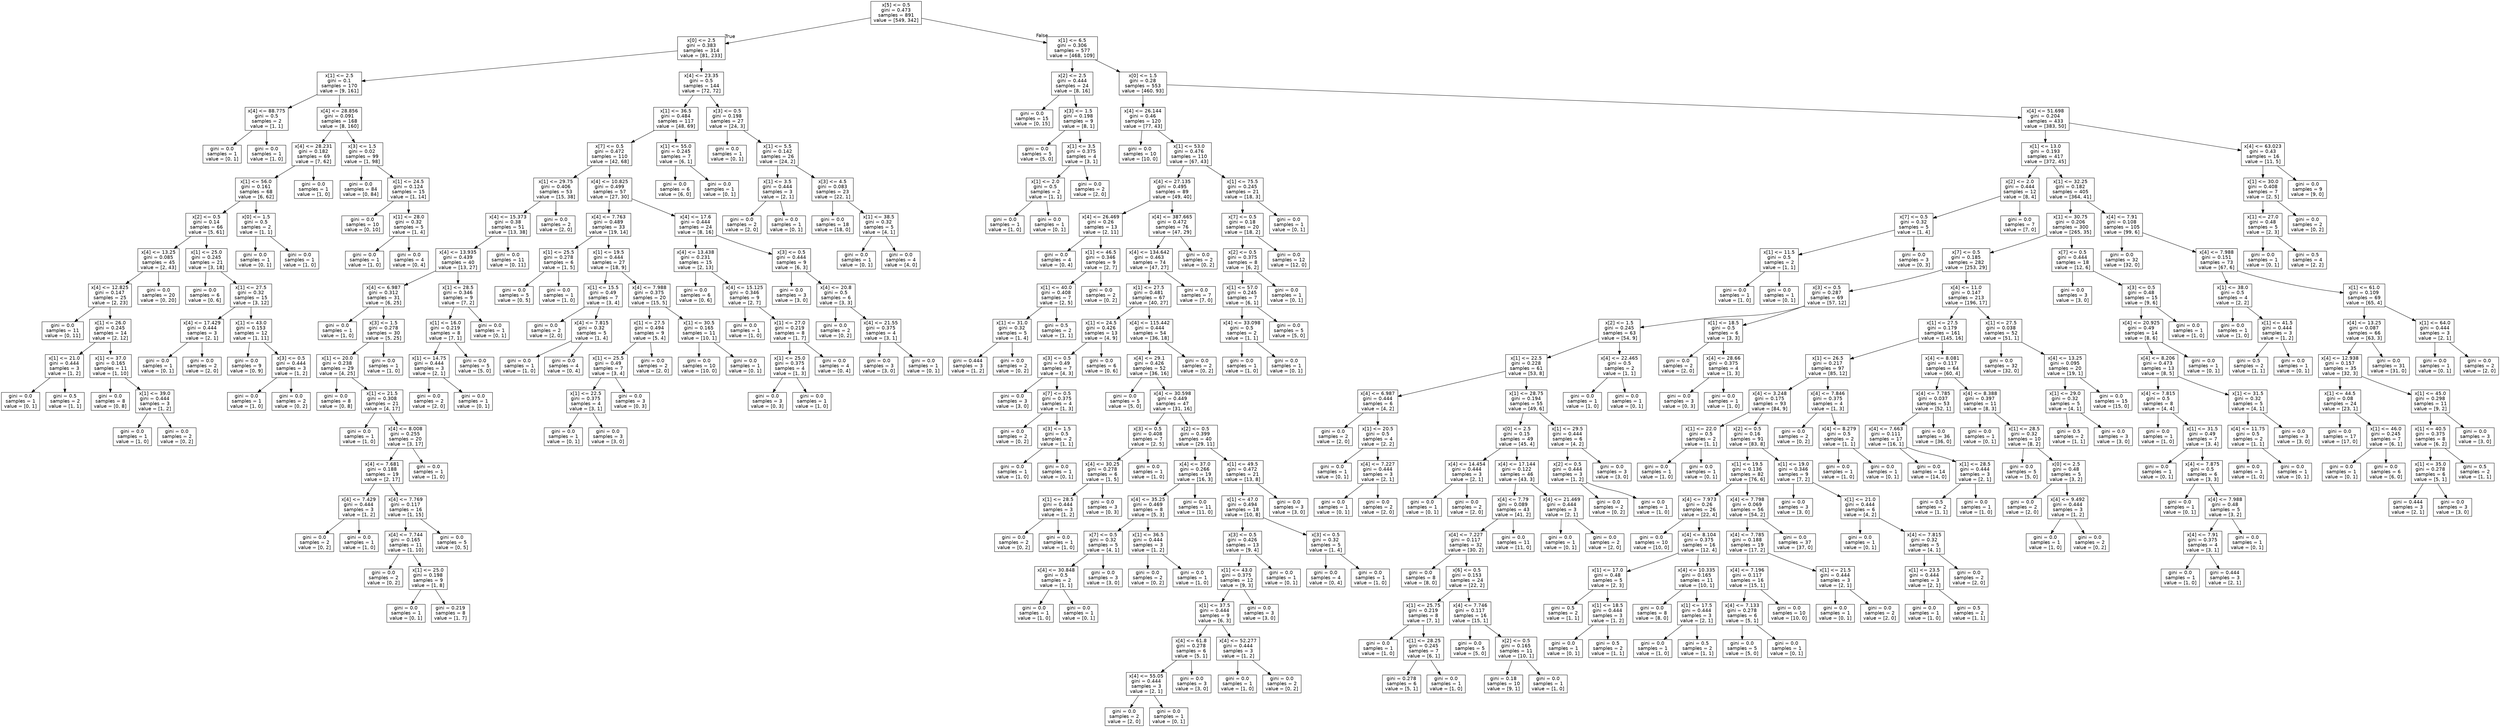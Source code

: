 digraph Tree {
node [shape=box, fontname="helvetica"] ;
edge [fontname="helvetica"] ;
0 [label="x[5] <= 0.5\ngini = 0.473\nsamples = 891\nvalue = [549, 342]"] ;
1 [label="x[0] <= 2.5\ngini = 0.383\nsamples = 314\nvalue = [81, 233]"] ;
0 -> 1 [labeldistance=2.5, labelangle=45, headlabel="True"] ;
2 [label="x[1] <= 2.5\ngini = 0.1\nsamples = 170\nvalue = [9, 161]"] ;
1 -> 2 ;
3 [label="x[4] <= 88.775\ngini = 0.5\nsamples = 2\nvalue = [1, 1]"] ;
2 -> 3 ;
4 [label="gini = 0.0\nsamples = 1\nvalue = [0, 1]"] ;
3 -> 4 ;
5 [label="gini = 0.0\nsamples = 1\nvalue = [1, 0]"] ;
3 -> 5 ;
6 [label="x[4] <= 28.856\ngini = 0.091\nsamples = 168\nvalue = [8, 160]"] ;
2 -> 6 ;
7 [label="x[4] <= 28.231\ngini = 0.182\nsamples = 69\nvalue = [7, 62]"] ;
6 -> 7 ;
8 [label="x[1] <= 56.0\ngini = 0.161\nsamples = 68\nvalue = [6, 62]"] ;
7 -> 8 ;
9 [label="x[2] <= 0.5\ngini = 0.14\nsamples = 66\nvalue = [5, 61]"] ;
8 -> 9 ;
10 [label="x[4] <= 13.25\ngini = 0.085\nsamples = 45\nvalue = [2, 43]"] ;
9 -> 10 ;
11 [label="x[4] <= 12.825\ngini = 0.147\nsamples = 25\nvalue = [2, 23]"] ;
10 -> 11 ;
12 [label="gini = 0.0\nsamples = 11\nvalue = [0, 11]"] ;
11 -> 12 ;
13 [label="x[1] <= 26.0\ngini = 0.245\nsamples = 14\nvalue = [2, 12]"] ;
11 -> 13 ;
14 [label="x[1] <= 21.0\ngini = 0.444\nsamples = 3\nvalue = [1, 2]"] ;
13 -> 14 ;
15 [label="gini = 0.0\nsamples = 1\nvalue = [0, 1]"] ;
14 -> 15 ;
16 [label="gini = 0.5\nsamples = 2\nvalue = [1, 1]"] ;
14 -> 16 ;
17 [label="x[1] <= 37.0\ngini = 0.165\nsamples = 11\nvalue = [1, 10]"] ;
13 -> 17 ;
18 [label="gini = 0.0\nsamples = 8\nvalue = [0, 8]"] ;
17 -> 18 ;
19 [label="x[1] <= 39.0\ngini = 0.444\nsamples = 3\nvalue = [1, 2]"] ;
17 -> 19 ;
20 [label="gini = 0.0\nsamples = 1\nvalue = [1, 0]"] ;
19 -> 20 ;
21 [label="gini = 0.0\nsamples = 2\nvalue = [0, 2]"] ;
19 -> 21 ;
22 [label="gini = 0.0\nsamples = 20\nvalue = [0, 20]"] ;
10 -> 22 ;
23 [label="x[1] <= 25.0\ngini = 0.245\nsamples = 21\nvalue = [3, 18]"] ;
9 -> 23 ;
24 [label="gini = 0.0\nsamples = 6\nvalue = [0, 6]"] ;
23 -> 24 ;
25 [label="x[1] <= 27.5\ngini = 0.32\nsamples = 15\nvalue = [3, 12]"] ;
23 -> 25 ;
26 [label="x[4] <= 17.429\ngini = 0.444\nsamples = 3\nvalue = [2, 1]"] ;
25 -> 26 ;
27 [label="gini = 0.0\nsamples = 1\nvalue = [0, 1]"] ;
26 -> 27 ;
28 [label="gini = 0.0\nsamples = 2\nvalue = [2, 0]"] ;
26 -> 28 ;
29 [label="x[1] <= 43.0\ngini = 0.153\nsamples = 12\nvalue = [1, 11]"] ;
25 -> 29 ;
30 [label="gini = 0.0\nsamples = 9\nvalue = [0, 9]"] ;
29 -> 30 ;
31 [label="x[3] <= 0.5\ngini = 0.444\nsamples = 3\nvalue = [1, 2]"] ;
29 -> 31 ;
32 [label="gini = 0.0\nsamples = 1\nvalue = [1, 0]"] ;
31 -> 32 ;
33 [label="gini = 0.0\nsamples = 2\nvalue = [0, 2]"] ;
31 -> 33 ;
34 [label="x[0] <= 1.5\ngini = 0.5\nsamples = 2\nvalue = [1, 1]"] ;
8 -> 34 ;
35 [label="gini = 0.0\nsamples = 1\nvalue = [0, 1]"] ;
34 -> 35 ;
36 [label="gini = 0.0\nsamples = 1\nvalue = [1, 0]"] ;
34 -> 36 ;
37 [label="gini = 0.0\nsamples = 1\nvalue = [1, 0]"] ;
7 -> 37 ;
38 [label="x[3] <= 1.5\ngini = 0.02\nsamples = 99\nvalue = [1, 98]"] ;
6 -> 38 ;
39 [label="gini = 0.0\nsamples = 84\nvalue = [0, 84]"] ;
38 -> 39 ;
40 [label="x[1] <= 24.5\ngini = 0.124\nsamples = 15\nvalue = [1, 14]"] ;
38 -> 40 ;
41 [label="gini = 0.0\nsamples = 10\nvalue = [0, 10]"] ;
40 -> 41 ;
42 [label="x[1] <= 28.0\ngini = 0.32\nsamples = 5\nvalue = [1, 4]"] ;
40 -> 42 ;
43 [label="gini = 0.0\nsamples = 1\nvalue = [1, 0]"] ;
42 -> 43 ;
44 [label="gini = 0.0\nsamples = 4\nvalue = [0, 4]"] ;
42 -> 44 ;
45 [label="x[4] <= 23.35\ngini = 0.5\nsamples = 144\nvalue = [72, 72]"] ;
1 -> 45 ;
46 [label="x[1] <= 36.5\ngini = 0.484\nsamples = 117\nvalue = [48, 69]"] ;
45 -> 46 ;
47 [label="x[7] <= 0.5\ngini = 0.472\nsamples = 110\nvalue = [42, 68]"] ;
46 -> 47 ;
48 [label="x[1] <= 29.75\ngini = 0.406\nsamples = 53\nvalue = [15, 38]"] ;
47 -> 48 ;
49 [label="x[4] <= 15.373\ngini = 0.38\nsamples = 51\nvalue = [13, 38]"] ;
48 -> 49 ;
50 [label="x[4] <= 13.935\ngini = 0.439\nsamples = 40\nvalue = [13, 27]"] ;
49 -> 50 ;
51 [label="x[4] <= 6.987\ngini = 0.312\nsamples = 31\nvalue = [6, 25]"] ;
50 -> 51 ;
52 [label="gini = 0.0\nsamples = 1\nvalue = [1, 0]"] ;
51 -> 52 ;
53 [label="x[3] <= 1.5\ngini = 0.278\nsamples = 30\nvalue = [5, 25]"] ;
51 -> 53 ;
54 [label="x[1] <= 20.0\ngini = 0.238\nsamples = 29\nvalue = [4, 25]"] ;
53 -> 54 ;
55 [label="gini = 0.0\nsamples = 8\nvalue = [0, 8]"] ;
54 -> 55 ;
56 [label="x[1] <= 21.5\ngini = 0.308\nsamples = 21\nvalue = [4, 17]"] ;
54 -> 56 ;
57 [label="gini = 0.0\nsamples = 1\nvalue = [1, 0]"] ;
56 -> 57 ;
58 [label="x[4] <= 8.008\ngini = 0.255\nsamples = 20\nvalue = [3, 17]"] ;
56 -> 58 ;
59 [label="x[4] <= 7.681\ngini = 0.188\nsamples = 19\nvalue = [2, 17]"] ;
58 -> 59 ;
60 [label="x[4] <= 7.429\ngini = 0.444\nsamples = 3\nvalue = [1, 2]"] ;
59 -> 60 ;
61 [label="gini = 0.0\nsamples = 2\nvalue = [0, 2]"] ;
60 -> 61 ;
62 [label="gini = 0.0\nsamples = 1\nvalue = [1, 0]"] ;
60 -> 62 ;
63 [label="x[4] <= 7.769\ngini = 0.117\nsamples = 16\nvalue = [1, 15]"] ;
59 -> 63 ;
64 [label="x[4] <= 7.744\ngini = 0.165\nsamples = 11\nvalue = [1, 10]"] ;
63 -> 64 ;
65 [label="gini = 0.0\nsamples = 2\nvalue = [0, 2]"] ;
64 -> 65 ;
66 [label="x[1] <= 25.0\ngini = 0.198\nsamples = 9\nvalue = [1, 8]"] ;
64 -> 66 ;
67 [label="gini = 0.0\nsamples = 1\nvalue = [0, 1]"] ;
66 -> 67 ;
68 [label="gini = 0.219\nsamples = 8\nvalue = [1, 7]"] ;
66 -> 68 ;
69 [label="gini = 0.0\nsamples = 5\nvalue = [0, 5]"] ;
63 -> 69 ;
70 [label="gini = 0.0\nsamples = 1\nvalue = [1, 0]"] ;
58 -> 70 ;
71 [label="gini = 0.0\nsamples = 1\nvalue = [1, 0]"] ;
53 -> 71 ;
72 [label="x[1] <= 28.5\ngini = 0.346\nsamples = 9\nvalue = [7, 2]"] ;
50 -> 72 ;
73 [label="x[1] <= 16.0\ngini = 0.219\nsamples = 8\nvalue = [7, 1]"] ;
72 -> 73 ;
74 [label="x[1] <= 14.75\ngini = 0.444\nsamples = 3\nvalue = [2, 1]"] ;
73 -> 74 ;
75 [label="gini = 0.0\nsamples = 2\nvalue = [2, 0]"] ;
74 -> 75 ;
76 [label="gini = 0.0\nsamples = 1\nvalue = [0, 1]"] ;
74 -> 76 ;
77 [label="gini = 0.0\nsamples = 5\nvalue = [5, 0]"] ;
73 -> 77 ;
78 [label="gini = 0.0\nsamples = 1\nvalue = [0, 1]"] ;
72 -> 78 ;
79 [label="gini = 0.0\nsamples = 11\nvalue = [0, 11]"] ;
49 -> 79 ;
80 [label="gini = 0.0\nsamples = 2\nvalue = [2, 0]"] ;
48 -> 80 ;
81 [label="x[4] <= 10.825\ngini = 0.499\nsamples = 57\nvalue = [27, 30]"] ;
47 -> 81 ;
82 [label="x[4] <= 7.763\ngini = 0.489\nsamples = 33\nvalue = [19, 14]"] ;
81 -> 82 ;
83 [label="x[1] <= 25.5\ngini = 0.278\nsamples = 6\nvalue = [1, 5]"] ;
82 -> 83 ;
84 [label="gini = 0.0\nsamples = 5\nvalue = [0, 5]"] ;
83 -> 84 ;
85 [label="gini = 0.0\nsamples = 1\nvalue = [1, 0]"] ;
83 -> 85 ;
86 [label="x[1] <= 19.5\ngini = 0.444\nsamples = 27\nvalue = [18, 9]"] ;
82 -> 86 ;
87 [label="x[1] <= 15.5\ngini = 0.49\nsamples = 7\nvalue = [3, 4]"] ;
86 -> 87 ;
88 [label="gini = 0.0\nsamples = 2\nvalue = [2, 0]"] ;
87 -> 88 ;
89 [label="x[4] <= 7.815\ngini = 0.32\nsamples = 5\nvalue = [1, 4]"] ;
87 -> 89 ;
90 [label="gini = 0.0\nsamples = 1\nvalue = [1, 0]"] ;
89 -> 90 ;
91 [label="gini = 0.0\nsamples = 4\nvalue = [0, 4]"] ;
89 -> 91 ;
92 [label="x[4] <= 7.988\ngini = 0.375\nsamples = 20\nvalue = [15, 5]"] ;
86 -> 92 ;
93 [label="x[1] <= 27.5\ngini = 0.494\nsamples = 9\nvalue = [5, 4]"] ;
92 -> 93 ;
94 [label="x[1] <= 25.5\ngini = 0.49\nsamples = 7\nvalue = [3, 4]"] ;
93 -> 94 ;
95 [label="x[1] <= 22.5\ngini = 0.375\nsamples = 4\nvalue = [3, 1]"] ;
94 -> 95 ;
96 [label="gini = 0.0\nsamples = 1\nvalue = [0, 1]"] ;
95 -> 96 ;
97 [label="gini = 0.0\nsamples = 3\nvalue = [3, 0]"] ;
95 -> 97 ;
98 [label="gini = 0.0\nsamples = 3\nvalue = [0, 3]"] ;
94 -> 98 ;
99 [label="gini = 0.0\nsamples = 2\nvalue = [2, 0]"] ;
93 -> 99 ;
100 [label="x[1] <= 30.5\ngini = 0.165\nsamples = 11\nvalue = [10, 1]"] ;
92 -> 100 ;
101 [label="gini = 0.0\nsamples = 10\nvalue = [10, 0]"] ;
100 -> 101 ;
102 [label="gini = 0.0\nsamples = 1\nvalue = [0, 1]"] ;
100 -> 102 ;
103 [label="x[4] <= 17.6\ngini = 0.444\nsamples = 24\nvalue = [8, 16]"] ;
81 -> 103 ;
104 [label="x[4] <= 13.438\ngini = 0.231\nsamples = 15\nvalue = [2, 13]"] ;
103 -> 104 ;
105 [label="gini = 0.0\nsamples = 6\nvalue = [0, 6]"] ;
104 -> 105 ;
106 [label="x[4] <= 15.125\ngini = 0.346\nsamples = 9\nvalue = [2, 7]"] ;
104 -> 106 ;
107 [label="gini = 0.0\nsamples = 1\nvalue = [1, 0]"] ;
106 -> 107 ;
108 [label="x[1] <= 27.0\ngini = 0.219\nsamples = 8\nvalue = [1, 7]"] ;
106 -> 108 ;
109 [label="x[1] <= 25.0\ngini = 0.375\nsamples = 4\nvalue = [1, 3]"] ;
108 -> 109 ;
110 [label="gini = 0.0\nsamples = 3\nvalue = [0, 3]"] ;
109 -> 110 ;
111 [label="gini = 0.0\nsamples = 1\nvalue = [1, 0]"] ;
109 -> 111 ;
112 [label="gini = 0.0\nsamples = 4\nvalue = [0, 4]"] ;
108 -> 112 ;
113 [label="x[3] <= 0.5\ngini = 0.444\nsamples = 9\nvalue = [6, 3]"] ;
103 -> 113 ;
114 [label="gini = 0.0\nsamples = 3\nvalue = [3, 0]"] ;
113 -> 114 ;
115 [label="x[4] <= 20.8\ngini = 0.5\nsamples = 6\nvalue = [3, 3]"] ;
113 -> 115 ;
116 [label="gini = 0.0\nsamples = 2\nvalue = [0, 2]"] ;
115 -> 116 ;
117 [label="x[4] <= 21.55\ngini = 0.375\nsamples = 4\nvalue = [3, 1]"] ;
115 -> 117 ;
118 [label="gini = 0.0\nsamples = 3\nvalue = [3, 0]"] ;
117 -> 118 ;
119 [label="gini = 0.0\nsamples = 1\nvalue = [0, 1]"] ;
117 -> 119 ;
120 [label="x[1] <= 55.0\ngini = 0.245\nsamples = 7\nvalue = [6, 1]"] ;
46 -> 120 ;
121 [label="gini = 0.0\nsamples = 6\nvalue = [6, 0]"] ;
120 -> 121 ;
122 [label="gini = 0.0\nsamples = 1\nvalue = [0, 1]"] ;
120 -> 122 ;
123 [label="x[3] <= 0.5\ngini = 0.198\nsamples = 27\nvalue = [24, 3]"] ;
45 -> 123 ;
124 [label="gini = 0.0\nsamples = 1\nvalue = [0, 1]"] ;
123 -> 124 ;
125 [label="x[1] <= 5.5\ngini = 0.142\nsamples = 26\nvalue = [24, 2]"] ;
123 -> 125 ;
126 [label="x[1] <= 3.5\ngini = 0.444\nsamples = 3\nvalue = [2, 1]"] ;
125 -> 126 ;
127 [label="gini = 0.0\nsamples = 2\nvalue = [2, 0]"] ;
126 -> 127 ;
128 [label="gini = 0.0\nsamples = 1\nvalue = [0, 1]"] ;
126 -> 128 ;
129 [label="x[3] <= 4.5\ngini = 0.083\nsamples = 23\nvalue = [22, 1]"] ;
125 -> 129 ;
130 [label="gini = 0.0\nsamples = 18\nvalue = [18, 0]"] ;
129 -> 130 ;
131 [label="x[1] <= 38.5\ngini = 0.32\nsamples = 5\nvalue = [4, 1]"] ;
129 -> 131 ;
132 [label="gini = 0.0\nsamples = 1\nvalue = [0, 1]"] ;
131 -> 132 ;
133 [label="gini = 0.0\nsamples = 4\nvalue = [4, 0]"] ;
131 -> 133 ;
134 [label="x[1] <= 6.5\ngini = 0.306\nsamples = 577\nvalue = [468, 109]"] ;
0 -> 134 [labeldistance=2.5, labelangle=-45, headlabel="False"] ;
135 [label="x[2] <= 2.5\ngini = 0.444\nsamples = 24\nvalue = [8, 16]"] ;
134 -> 135 ;
136 [label="gini = 0.0\nsamples = 15\nvalue = [0, 15]"] ;
135 -> 136 ;
137 [label="x[3] <= 1.5\ngini = 0.198\nsamples = 9\nvalue = [8, 1]"] ;
135 -> 137 ;
138 [label="gini = 0.0\nsamples = 5\nvalue = [5, 0]"] ;
137 -> 138 ;
139 [label="x[1] <= 3.5\ngini = 0.375\nsamples = 4\nvalue = [3, 1]"] ;
137 -> 139 ;
140 [label="x[1] <= 2.0\ngini = 0.5\nsamples = 2\nvalue = [1, 1]"] ;
139 -> 140 ;
141 [label="gini = 0.0\nsamples = 1\nvalue = [1, 0]"] ;
140 -> 141 ;
142 [label="gini = 0.0\nsamples = 1\nvalue = [0, 1]"] ;
140 -> 142 ;
143 [label="gini = 0.0\nsamples = 2\nvalue = [2, 0]"] ;
139 -> 143 ;
144 [label="x[0] <= 1.5\ngini = 0.28\nsamples = 553\nvalue = [460, 93]"] ;
134 -> 144 ;
145 [label="x[4] <= 26.144\ngini = 0.46\nsamples = 120\nvalue = [77, 43]"] ;
144 -> 145 ;
146 [label="gini = 0.0\nsamples = 10\nvalue = [10, 0]"] ;
145 -> 146 ;
147 [label="x[1] <= 53.0\ngini = 0.476\nsamples = 110\nvalue = [67, 43]"] ;
145 -> 147 ;
148 [label="x[4] <= 27.135\ngini = 0.495\nsamples = 89\nvalue = [49, 40]"] ;
147 -> 148 ;
149 [label="x[4] <= 26.469\ngini = 0.26\nsamples = 13\nvalue = [2, 11]"] ;
148 -> 149 ;
150 [label="gini = 0.0\nsamples = 4\nvalue = [0, 4]"] ;
149 -> 150 ;
151 [label="x[1] <= 46.5\ngini = 0.346\nsamples = 9\nvalue = [2, 7]"] ;
149 -> 151 ;
152 [label="x[1] <= 40.0\ngini = 0.408\nsamples = 7\nvalue = [2, 5]"] ;
151 -> 152 ;
153 [label="x[1] <= 31.0\ngini = 0.32\nsamples = 5\nvalue = [1, 4]"] ;
152 -> 153 ;
154 [label="gini = 0.444\nsamples = 3\nvalue = [1, 2]"] ;
153 -> 154 ;
155 [label="gini = 0.0\nsamples = 2\nvalue = [0, 2]"] ;
153 -> 155 ;
156 [label="gini = 0.5\nsamples = 2\nvalue = [1, 1]"] ;
152 -> 156 ;
157 [label="gini = 0.0\nsamples = 2\nvalue = [0, 2]"] ;
151 -> 157 ;
158 [label="x[4] <= 387.665\ngini = 0.472\nsamples = 76\nvalue = [47, 29]"] ;
148 -> 158 ;
159 [label="x[4] <= 134.642\ngini = 0.463\nsamples = 74\nvalue = [47, 27]"] ;
158 -> 159 ;
160 [label="x[1] <= 27.5\ngini = 0.481\nsamples = 67\nvalue = [40, 27]"] ;
159 -> 160 ;
161 [label="x[1] <= 24.5\ngini = 0.426\nsamples = 13\nvalue = [4, 9]"] ;
160 -> 161 ;
162 [label="x[3] <= 0.5\ngini = 0.49\nsamples = 7\nvalue = [4, 3]"] ;
161 -> 162 ;
163 [label="gini = 0.0\nsamples = 3\nvalue = [3, 0]"] ;
162 -> 163 ;
164 [label="x[7] <= 0.5\ngini = 0.375\nsamples = 4\nvalue = [1, 3]"] ;
162 -> 164 ;
165 [label="gini = 0.0\nsamples = 2\nvalue = [0, 2]"] ;
164 -> 165 ;
166 [label="x[3] <= 1.5\ngini = 0.5\nsamples = 2\nvalue = [1, 1]"] ;
164 -> 166 ;
167 [label="gini = 0.0\nsamples = 1\nvalue = [1, 0]"] ;
166 -> 167 ;
168 [label="gini = 0.0\nsamples = 1\nvalue = [0, 1]"] ;
166 -> 168 ;
169 [label="gini = 0.0\nsamples = 6\nvalue = [0, 6]"] ;
161 -> 169 ;
170 [label="x[4] <= 115.442\ngini = 0.444\nsamples = 54\nvalue = [36, 18]"] ;
160 -> 170 ;
171 [label="x[4] <= 29.1\ngini = 0.426\nsamples = 52\nvalue = [36, 16]"] ;
170 -> 171 ;
172 [label="gini = 0.0\nsamples = 5\nvalue = [5, 0]"] ;
171 -> 172 ;
173 [label="x[4] <= 30.598\ngini = 0.449\nsamples = 47\nvalue = [31, 16]"] ;
171 -> 173 ;
174 [label="x[3] <= 0.5\ngini = 0.408\nsamples = 7\nvalue = [2, 5]"] ;
173 -> 174 ;
175 [label="x[4] <= 30.25\ngini = 0.278\nsamples = 6\nvalue = [1, 5]"] ;
174 -> 175 ;
176 [label="x[1] <= 28.5\ngini = 0.444\nsamples = 3\nvalue = [1, 2]"] ;
175 -> 176 ;
177 [label="gini = 0.0\nsamples = 2\nvalue = [0, 2]"] ;
176 -> 177 ;
178 [label="gini = 0.0\nsamples = 1\nvalue = [1, 0]"] ;
176 -> 178 ;
179 [label="gini = 0.0\nsamples = 3\nvalue = [0, 3]"] ;
175 -> 179 ;
180 [label="gini = 0.0\nsamples = 1\nvalue = [1, 0]"] ;
174 -> 180 ;
181 [label="x[2] <= 0.5\ngini = 0.399\nsamples = 40\nvalue = [29, 11]"] ;
173 -> 181 ;
182 [label="x[4] <= 37.0\ngini = 0.266\nsamples = 19\nvalue = [16, 3]"] ;
181 -> 182 ;
183 [label="x[4] <= 35.25\ngini = 0.469\nsamples = 8\nvalue = [5, 3]"] ;
182 -> 183 ;
184 [label="x[7] <= 0.5\ngini = 0.32\nsamples = 5\nvalue = [4, 1]"] ;
183 -> 184 ;
185 [label="x[4] <= 30.848\ngini = 0.5\nsamples = 2\nvalue = [1, 1]"] ;
184 -> 185 ;
186 [label="gini = 0.0\nsamples = 1\nvalue = [1, 0]"] ;
185 -> 186 ;
187 [label="gini = 0.0\nsamples = 1\nvalue = [0, 1]"] ;
185 -> 187 ;
188 [label="gini = 0.0\nsamples = 3\nvalue = [3, 0]"] ;
184 -> 188 ;
189 [label="x[1] <= 36.5\ngini = 0.444\nsamples = 3\nvalue = [1, 2]"] ;
183 -> 189 ;
190 [label="gini = 0.0\nsamples = 2\nvalue = [0, 2]"] ;
189 -> 190 ;
191 [label="gini = 0.0\nsamples = 1\nvalue = [1, 0]"] ;
189 -> 191 ;
192 [label="gini = 0.0\nsamples = 11\nvalue = [11, 0]"] ;
182 -> 192 ;
193 [label="x[1] <= 49.5\ngini = 0.472\nsamples = 21\nvalue = [13, 8]"] ;
181 -> 193 ;
194 [label="x[1] <= 47.0\ngini = 0.494\nsamples = 18\nvalue = [10, 8]"] ;
193 -> 194 ;
195 [label="x[3] <= 0.5\ngini = 0.426\nsamples = 13\nvalue = [9, 4]"] ;
194 -> 195 ;
196 [label="x[1] <= 43.0\ngini = 0.375\nsamples = 12\nvalue = [9, 3]"] ;
195 -> 196 ;
197 [label="x[1] <= 37.5\ngini = 0.444\nsamples = 9\nvalue = [6, 3]"] ;
196 -> 197 ;
198 [label="x[4] <= 61.8\ngini = 0.278\nsamples = 6\nvalue = [5, 1]"] ;
197 -> 198 ;
199 [label="x[4] <= 55.05\ngini = 0.444\nsamples = 3\nvalue = [2, 1]"] ;
198 -> 199 ;
200 [label="gini = 0.0\nsamples = 2\nvalue = [2, 0]"] ;
199 -> 200 ;
201 [label="gini = 0.0\nsamples = 1\nvalue = [0, 1]"] ;
199 -> 201 ;
202 [label="gini = 0.0\nsamples = 3\nvalue = [3, 0]"] ;
198 -> 202 ;
203 [label="x[4] <= 52.277\ngini = 0.444\nsamples = 3\nvalue = [1, 2]"] ;
197 -> 203 ;
204 [label="gini = 0.0\nsamples = 1\nvalue = [1, 0]"] ;
203 -> 204 ;
205 [label="gini = 0.0\nsamples = 2\nvalue = [0, 2]"] ;
203 -> 205 ;
206 [label="gini = 0.0\nsamples = 3\nvalue = [3, 0]"] ;
196 -> 206 ;
207 [label="gini = 0.0\nsamples = 1\nvalue = [0, 1]"] ;
195 -> 207 ;
208 [label="x[3] <= 0.5\ngini = 0.32\nsamples = 5\nvalue = [1, 4]"] ;
194 -> 208 ;
209 [label="gini = 0.0\nsamples = 4\nvalue = [0, 4]"] ;
208 -> 209 ;
210 [label="gini = 0.0\nsamples = 1\nvalue = [1, 0]"] ;
208 -> 210 ;
211 [label="gini = 0.0\nsamples = 3\nvalue = [3, 0]"] ;
193 -> 211 ;
212 [label="gini = 0.0\nsamples = 2\nvalue = [0, 2]"] ;
170 -> 212 ;
213 [label="gini = 0.0\nsamples = 7\nvalue = [7, 0]"] ;
159 -> 213 ;
214 [label="gini = 0.0\nsamples = 2\nvalue = [0, 2]"] ;
158 -> 214 ;
215 [label="x[1] <= 75.5\ngini = 0.245\nsamples = 21\nvalue = [18, 3]"] ;
147 -> 215 ;
216 [label="x[7] <= 0.5\ngini = 0.18\nsamples = 20\nvalue = [18, 2]"] ;
215 -> 216 ;
217 [label="x[2] <= 0.5\ngini = 0.375\nsamples = 8\nvalue = [6, 2]"] ;
216 -> 217 ;
218 [label="x[1] <= 57.0\ngini = 0.245\nsamples = 7\nvalue = [6, 1]"] ;
217 -> 218 ;
219 [label="x[4] <= 33.098\ngini = 0.5\nsamples = 2\nvalue = [1, 1]"] ;
218 -> 219 ;
220 [label="gini = 0.0\nsamples = 1\nvalue = [1, 0]"] ;
219 -> 220 ;
221 [label="gini = 0.0\nsamples = 1\nvalue = [0, 1]"] ;
219 -> 221 ;
222 [label="gini = 0.0\nsamples = 5\nvalue = [5, 0]"] ;
218 -> 222 ;
223 [label="gini = 0.0\nsamples = 1\nvalue = [0, 1]"] ;
217 -> 223 ;
224 [label="gini = 0.0\nsamples = 12\nvalue = [12, 0]"] ;
216 -> 224 ;
225 [label="gini = 0.0\nsamples = 1\nvalue = [0, 1]"] ;
215 -> 225 ;
226 [label="x[4] <= 51.698\ngini = 0.204\nsamples = 433\nvalue = [383, 50]"] ;
144 -> 226 ;
227 [label="x[1] <= 13.0\ngini = 0.193\nsamples = 417\nvalue = [372, 45]"] ;
226 -> 227 ;
228 [label="x[2] <= 2.0\ngini = 0.444\nsamples = 12\nvalue = [8, 4]"] ;
227 -> 228 ;
229 [label="x[7] <= 0.5\ngini = 0.32\nsamples = 5\nvalue = [1, 4]"] ;
228 -> 229 ;
230 [label="x[1] <= 11.5\ngini = 0.5\nsamples = 2\nvalue = [1, 1]"] ;
229 -> 230 ;
231 [label="gini = 0.0\nsamples = 1\nvalue = [1, 0]"] ;
230 -> 231 ;
232 [label="gini = 0.0\nsamples = 1\nvalue = [0, 1]"] ;
230 -> 232 ;
233 [label="gini = 0.0\nsamples = 3\nvalue = [0, 3]"] ;
229 -> 233 ;
234 [label="gini = 0.0\nsamples = 7\nvalue = [7, 0]"] ;
228 -> 234 ;
235 [label="x[1] <= 32.25\ngini = 0.182\nsamples = 405\nvalue = [364, 41]"] ;
227 -> 235 ;
236 [label="x[1] <= 30.75\ngini = 0.206\nsamples = 300\nvalue = [265, 35]"] ;
235 -> 236 ;
237 [label="x[7] <= 0.5\ngini = 0.185\nsamples = 282\nvalue = [253, 29]"] ;
236 -> 237 ;
238 [label="x[3] <= 0.5\ngini = 0.287\nsamples = 69\nvalue = [57, 12]"] ;
237 -> 238 ;
239 [label="x[2] <= 1.5\ngini = 0.245\nsamples = 63\nvalue = [54, 9]"] ;
238 -> 239 ;
240 [label="x[1] <= 22.5\ngini = 0.228\nsamples = 61\nvalue = [53, 8]"] ;
239 -> 240 ;
241 [label="x[4] <= 6.987\ngini = 0.444\nsamples = 6\nvalue = [4, 2]"] ;
240 -> 241 ;
242 [label="gini = 0.0\nsamples = 2\nvalue = [2, 0]"] ;
241 -> 242 ;
243 [label="x[1] <= 20.5\ngini = 0.5\nsamples = 4\nvalue = [2, 2]"] ;
241 -> 243 ;
244 [label="gini = 0.0\nsamples = 1\nvalue = [0, 1]"] ;
243 -> 244 ;
245 [label="x[4] <= 7.227\ngini = 0.444\nsamples = 3\nvalue = [2, 1]"] ;
243 -> 245 ;
246 [label="gini = 0.0\nsamples = 1\nvalue = [0, 1]"] ;
245 -> 246 ;
247 [label="gini = 0.0\nsamples = 2\nvalue = [2, 0]"] ;
245 -> 247 ;
248 [label="x[1] <= 28.75\ngini = 0.194\nsamples = 55\nvalue = [49, 6]"] ;
240 -> 248 ;
249 [label="x[0] <= 2.5\ngini = 0.15\nsamples = 49\nvalue = [45, 4]"] ;
248 -> 249 ;
250 [label="x[4] <= 14.454\ngini = 0.444\nsamples = 3\nvalue = [2, 1]"] ;
249 -> 250 ;
251 [label="gini = 0.0\nsamples = 1\nvalue = [0, 1]"] ;
250 -> 251 ;
252 [label="gini = 0.0\nsamples = 2\nvalue = [2, 0]"] ;
250 -> 252 ;
253 [label="x[4] <= 17.144\ngini = 0.122\nsamples = 46\nvalue = [43, 3]"] ;
249 -> 253 ;
254 [label="x[4] <= 7.79\ngini = 0.089\nsamples = 43\nvalue = [41, 2]"] ;
253 -> 254 ;
255 [label="x[4] <= 7.227\ngini = 0.117\nsamples = 32\nvalue = [30, 2]"] ;
254 -> 255 ;
256 [label="gini = 0.0\nsamples = 8\nvalue = [8, 0]"] ;
255 -> 256 ;
257 [label="x[6] <= 0.5\ngini = 0.153\nsamples = 24\nvalue = [22, 2]"] ;
255 -> 257 ;
258 [label="x[1] <= 25.75\ngini = 0.219\nsamples = 8\nvalue = [7, 1]"] ;
257 -> 258 ;
259 [label="gini = 0.0\nsamples = 1\nvalue = [1, 0]"] ;
258 -> 259 ;
260 [label="x[1] <= 28.25\ngini = 0.245\nsamples = 7\nvalue = [6, 1]"] ;
258 -> 260 ;
261 [label="gini = 0.278\nsamples = 6\nvalue = [5, 1]"] ;
260 -> 261 ;
262 [label="gini = 0.0\nsamples = 1\nvalue = [1, 0]"] ;
260 -> 262 ;
263 [label="x[4] <= 7.746\ngini = 0.117\nsamples = 16\nvalue = [15, 1]"] ;
257 -> 263 ;
264 [label="gini = 0.0\nsamples = 5\nvalue = [5, 0]"] ;
263 -> 264 ;
265 [label="x[2] <= 0.5\ngini = 0.165\nsamples = 11\nvalue = [10, 1]"] ;
263 -> 265 ;
266 [label="gini = 0.18\nsamples = 10\nvalue = [9, 1]"] ;
265 -> 266 ;
267 [label="gini = 0.0\nsamples = 1\nvalue = [1, 0]"] ;
265 -> 267 ;
268 [label="gini = 0.0\nsamples = 11\nvalue = [11, 0]"] ;
254 -> 268 ;
269 [label="x[4] <= 21.469\ngini = 0.444\nsamples = 3\nvalue = [2, 1]"] ;
253 -> 269 ;
270 [label="gini = 0.0\nsamples = 1\nvalue = [0, 1]"] ;
269 -> 270 ;
271 [label="gini = 0.0\nsamples = 2\nvalue = [2, 0]"] ;
269 -> 271 ;
272 [label="x[1] <= 29.5\ngini = 0.444\nsamples = 6\nvalue = [4, 2]"] ;
248 -> 272 ;
273 [label="x[2] <= 0.5\ngini = 0.444\nsamples = 3\nvalue = [1, 2]"] ;
272 -> 273 ;
274 [label="gini = 0.0\nsamples = 2\nvalue = [0, 2]"] ;
273 -> 274 ;
275 [label="gini = 0.0\nsamples = 1\nvalue = [1, 0]"] ;
273 -> 275 ;
276 [label="gini = 0.0\nsamples = 3\nvalue = [3, 0]"] ;
272 -> 276 ;
277 [label="x[4] <= 22.465\ngini = 0.5\nsamples = 2\nvalue = [1, 1]"] ;
239 -> 277 ;
278 [label="gini = 0.0\nsamples = 1\nvalue = [1, 0]"] ;
277 -> 278 ;
279 [label="gini = 0.0\nsamples = 1\nvalue = [0, 1]"] ;
277 -> 279 ;
280 [label="x[1] <= 18.5\ngini = 0.5\nsamples = 6\nvalue = [3, 3]"] ;
238 -> 280 ;
281 [label="gini = 0.0\nsamples = 2\nvalue = [2, 0]"] ;
280 -> 281 ;
282 [label="x[4] <= 28.66\ngini = 0.375\nsamples = 4\nvalue = [1, 3]"] ;
280 -> 282 ;
283 [label="gini = 0.0\nsamples = 3\nvalue = [0, 3]"] ;
282 -> 283 ;
284 [label="gini = 0.0\nsamples = 1\nvalue = [1, 0]"] ;
282 -> 284 ;
285 [label="x[4] <= 11.0\ngini = 0.147\nsamples = 213\nvalue = [196, 17]"] ;
237 -> 285 ;
286 [label="x[1] <= 27.5\ngini = 0.179\nsamples = 161\nvalue = [145, 16]"] ;
285 -> 286 ;
287 [label="x[1] <= 26.5\ngini = 0.217\nsamples = 97\nvalue = [85, 12]"] ;
286 -> 287 ;
288 [label="x[4] <= 3.248\ngini = 0.175\nsamples = 93\nvalue = [84, 9]"] ;
287 -> 288 ;
289 [label="x[1] <= 22.0\ngini = 0.5\nsamples = 2\nvalue = [1, 1]"] ;
288 -> 289 ;
290 [label="gini = 0.0\nsamples = 1\nvalue = [1, 0]"] ;
289 -> 290 ;
291 [label="gini = 0.0\nsamples = 1\nvalue = [0, 1]"] ;
289 -> 291 ;
292 [label="x[2] <= 0.5\ngini = 0.16\nsamples = 91\nvalue = [83, 8]"] ;
288 -> 292 ;
293 [label="x[1] <= 19.5\ngini = 0.136\nsamples = 82\nvalue = [76, 6]"] ;
292 -> 293 ;
294 [label="x[4] <= 7.973\ngini = 0.26\nsamples = 26\nvalue = [22, 4]"] ;
293 -> 294 ;
295 [label="gini = 0.0\nsamples = 10\nvalue = [10, 0]"] ;
294 -> 295 ;
296 [label="x[4] <= 8.104\ngini = 0.375\nsamples = 16\nvalue = [12, 4]"] ;
294 -> 296 ;
297 [label="x[1] <= 17.0\ngini = 0.48\nsamples = 5\nvalue = [2, 3]"] ;
296 -> 297 ;
298 [label="gini = 0.5\nsamples = 2\nvalue = [1, 1]"] ;
297 -> 298 ;
299 [label="x[1] <= 18.5\ngini = 0.444\nsamples = 3\nvalue = [1, 2]"] ;
297 -> 299 ;
300 [label="gini = 0.0\nsamples = 1\nvalue = [0, 1]"] ;
299 -> 300 ;
301 [label="gini = 0.5\nsamples = 2\nvalue = [1, 1]"] ;
299 -> 301 ;
302 [label="x[4] <= 10.335\ngini = 0.165\nsamples = 11\nvalue = [10, 1]"] ;
296 -> 302 ;
303 [label="gini = 0.0\nsamples = 8\nvalue = [8, 0]"] ;
302 -> 303 ;
304 [label="x[1] <= 17.5\ngini = 0.444\nsamples = 3\nvalue = [2, 1]"] ;
302 -> 304 ;
305 [label="gini = 0.0\nsamples = 1\nvalue = [1, 0]"] ;
304 -> 305 ;
306 [label="gini = 0.5\nsamples = 2\nvalue = [1, 1]"] ;
304 -> 306 ;
307 [label="x[4] <= 7.798\ngini = 0.069\nsamples = 56\nvalue = [54, 2]"] ;
293 -> 307 ;
308 [label="x[4] <= 7.785\ngini = 0.188\nsamples = 19\nvalue = [17, 2]"] ;
307 -> 308 ;
309 [label="x[4] <= 7.196\ngini = 0.117\nsamples = 16\nvalue = [15, 1]"] ;
308 -> 309 ;
310 [label="x[4] <= 7.133\ngini = 0.278\nsamples = 6\nvalue = [5, 1]"] ;
309 -> 310 ;
311 [label="gini = 0.0\nsamples = 5\nvalue = [5, 0]"] ;
310 -> 311 ;
312 [label="gini = 0.0\nsamples = 1\nvalue = [0, 1]"] ;
310 -> 312 ;
313 [label="gini = 0.0\nsamples = 10\nvalue = [10, 0]"] ;
309 -> 313 ;
314 [label="x[1] <= 21.5\ngini = 0.444\nsamples = 3\nvalue = [2, 1]"] ;
308 -> 314 ;
315 [label="gini = 0.0\nsamples = 1\nvalue = [0, 1]"] ;
314 -> 315 ;
316 [label="gini = 0.0\nsamples = 2\nvalue = [2, 0]"] ;
314 -> 316 ;
317 [label="gini = 0.0\nsamples = 37\nvalue = [37, 0]"] ;
307 -> 317 ;
318 [label="x[1] <= 19.0\ngini = 0.346\nsamples = 9\nvalue = [7, 2]"] ;
292 -> 318 ;
319 [label="gini = 0.0\nsamples = 3\nvalue = [3, 0]"] ;
318 -> 319 ;
320 [label="x[1] <= 21.0\ngini = 0.444\nsamples = 6\nvalue = [4, 2]"] ;
318 -> 320 ;
321 [label="gini = 0.0\nsamples = 1\nvalue = [0, 1]"] ;
320 -> 321 ;
322 [label="x[4] <= 7.815\ngini = 0.32\nsamples = 5\nvalue = [4, 1]"] ;
320 -> 322 ;
323 [label="x[1] <= 23.5\ngini = 0.444\nsamples = 3\nvalue = [2, 1]"] ;
322 -> 323 ;
324 [label="gini = 0.0\nsamples = 1\nvalue = [1, 0]"] ;
323 -> 324 ;
325 [label="gini = 0.5\nsamples = 2\nvalue = [1, 1]"] ;
323 -> 325 ;
326 [label="gini = 0.0\nsamples = 2\nvalue = [2, 0]"] ;
322 -> 326 ;
327 [label="x[4] <= 7.846\ngini = 0.375\nsamples = 4\nvalue = [1, 3]"] ;
287 -> 327 ;
328 [label="gini = 0.0\nsamples = 2\nvalue = [0, 2]"] ;
327 -> 328 ;
329 [label="x[4] <= 8.279\ngini = 0.5\nsamples = 2\nvalue = [1, 1]"] ;
327 -> 329 ;
330 [label="gini = 0.0\nsamples = 1\nvalue = [1, 0]"] ;
329 -> 330 ;
331 [label="gini = 0.0\nsamples = 1\nvalue = [0, 1]"] ;
329 -> 331 ;
332 [label="x[4] <= 8.081\ngini = 0.117\nsamples = 64\nvalue = [60, 4]"] ;
286 -> 332 ;
333 [label="x[4] <= 7.785\ngini = 0.037\nsamples = 53\nvalue = [52, 1]"] ;
332 -> 333 ;
334 [label="x[4] <= 7.663\ngini = 0.111\nsamples = 17\nvalue = [16, 1]"] ;
333 -> 334 ;
335 [label="gini = 0.0\nsamples = 14\nvalue = [14, 0]"] ;
334 -> 335 ;
336 [label="x[1] <= 28.5\ngini = 0.444\nsamples = 3\nvalue = [2, 1]"] ;
334 -> 336 ;
337 [label="gini = 0.5\nsamples = 2\nvalue = [1, 1]"] ;
336 -> 337 ;
338 [label="gini = 0.0\nsamples = 1\nvalue = [1, 0]"] ;
336 -> 338 ;
339 [label="gini = 0.0\nsamples = 36\nvalue = [36, 0]"] ;
333 -> 339 ;
340 [label="x[4] <= 8.388\ngini = 0.397\nsamples = 11\nvalue = [8, 3]"] ;
332 -> 340 ;
341 [label="gini = 0.0\nsamples = 1\nvalue = [0, 1]"] ;
340 -> 341 ;
342 [label="x[1] <= 28.5\ngini = 0.32\nsamples = 10\nvalue = [8, 2]"] ;
340 -> 342 ;
343 [label="gini = 0.0\nsamples = 5\nvalue = [5, 0]"] ;
342 -> 343 ;
344 [label="x[0] <= 2.5\ngini = 0.48\nsamples = 5\nvalue = [3, 2]"] ;
342 -> 344 ;
345 [label="gini = 0.0\nsamples = 2\nvalue = [2, 0]"] ;
344 -> 345 ;
346 [label="x[4] <= 9.492\ngini = 0.444\nsamples = 3\nvalue = [1, 2]"] ;
344 -> 346 ;
347 [label="gini = 0.0\nsamples = 1\nvalue = [1, 0]"] ;
346 -> 347 ;
348 [label="gini = 0.0\nsamples = 2\nvalue = [0, 2]"] ;
346 -> 348 ;
349 [label="x[1] <= 27.5\ngini = 0.038\nsamples = 52\nvalue = [51, 1]"] ;
285 -> 349 ;
350 [label="gini = 0.0\nsamples = 32\nvalue = [32, 0]"] ;
349 -> 350 ;
351 [label="x[4] <= 13.25\ngini = 0.095\nsamples = 20\nvalue = [19, 1]"] ;
349 -> 351 ;
352 [label="x[1] <= 29.0\ngini = 0.32\nsamples = 5\nvalue = [4, 1]"] ;
351 -> 352 ;
353 [label="gini = 0.5\nsamples = 2\nvalue = [1, 1]"] ;
352 -> 353 ;
354 [label="gini = 0.0\nsamples = 3\nvalue = [3, 0]"] ;
352 -> 354 ;
355 [label="gini = 0.0\nsamples = 15\nvalue = [15, 0]"] ;
351 -> 355 ;
356 [label="x[7] <= 0.5\ngini = 0.444\nsamples = 18\nvalue = [12, 6]"] ;
236 -> 356 ;
357 [label="gini = 0.0\nsamples = 3\nvalue = [3, 0]"] ;
356 -> 357 ;
358 [label="x[3] <= 0.5\ngini = 0.48\nsamples = 15\nvalue = [9, 6]"] ;
356 -> 358 ;
359 [label="x[4] <= 20.925\ngini = 0.49\nsamples = 14\nvalue = [8, 6]"] ;
358 -> 359 ;
360 [label="x[4] <= 8.206\ngini = 0.473\nsamples = 13\nvalue = [8, 5]"] ;
359 -> 360 ;
361 [label="x[4] <= 7.815\ngini = 0.5\nsamples = 8\nvalue = [4, 4]"] ;
360 -> 361 ;
362 [label="gini = 0.0\nsamples = 1\nvalue = [1, 0]"] ;
361 -> 362 ;
363 [label="x[1] <= 31.5\ngini = 0.49\nsamples = 7\nvalue = [3, 4]"] ;
361 -> 363 ;
364 [label="gini = 0.0\nsamples = 1\nvalue = [0, 1]"] ;
363 -> 364 ;
365 [label="x[4] <= 7.875\ngini = 0.5\nsamples = 6\nvalue = [3, 3]"] ;
363 -> 365 ;
366 [label="gini = 0.0\nsamples = 1\nvalue = [0, 1]"] ;
365 -> 366 ;
367 [label="x[4] <= 7.988\ngini = 0.48\nsamples = 5\nvalue = [3, 2]"] ;
365 -> 367 ;
368 [label="x[4] <= 7.91\ngini = 0.375\nsamples = 4\nvalue = [3, 1]"] ;
367 -> 368 ;
369 [label="gini = 0.0\nsamples = 1\nvalue = [1, 0]"] ;
368 -> 369 ;
370 [label="gini = 0.444\nsamples = 3\nvalue = [2, 1]"] ;
368 -> 370 ;
371 [label="gini = 0.0\nsamples = 1\nvalue = [0, 1]"] ;
367 -> 371 ;
372 [label="x[1] <= 31.5\ngini = 0.32\nsamples = 5\nvalue = [4, 1]"] ;
360 -> 372 ;
373 [label="x[4] <= 11.75\ngini = 0.5\nsamples = 2\nvalue = [1, 1]"] ;
372 -> 373 ;
374 [label="gini = 0.0\nsamples = 1\nvalue = [1, 0]"] ;
373 -> 374 ;
375 [label="gini = 0.0\nsamples = 1\nvalue = [0, 1]"] ;
373 -> 375 ;
376 [label="gini = 0.0\nsamples = 3\nvalue = [3, 0]"] ;
372 -> 376 ;
377 [label="gini = 0.0\nsamples = 1\nvalue = [0, 1]"] ;
359 -> 377 ;
378 [label="gini = 0.0\nsamples = 1\nvalue = [1, 0]"] ;
358 -> 378 ;
379 [label="x[4] <= 7.91\ngini = 0.108\nsamples = 105\nvalue = [99, 6]"] ;
235 -> 379 ;
380 [label="gini = 0.0\nsamples = 32\nvalue = [32, 0]"] ;
379 -> 380 ;
381 [label="x[4] <= 7.988\ngini = 0.151\nsamples = 73\nvalue = [67, 6]"] ;
379 -> 381 ;
382 [label="x[1] <= 38.0\ngini = 0.5\nsamples = 4\nvalue = [2, 2]"] ;
381 -> 382 ;
383 [label="gini = 0.0\nsamples = 1\nvalue = [1, 0]"] ;
382 -> 383 ;
384 [label="x[1] <= 41.5\ngini = 0.444\nsamples = 3\nvalue = [1, 2]"] ;
382 -> 384 ;
385 [label="gini = 0.5\nsamples = 2\nvalue = [1, 1]"] ;
384 -> 385 ;
386 [label="gini = 0.0\nsamples = 1\nvalue = [0, 1]"] ;
384 -> 386 ;
387 [label="x[1] <= 61.0\ngini = 0.109\nsamples = 69\nvalue = [65, 4]"] ;
381 -> 387 ;
388 [label="x[4] <= 13.25\ngini = 0.087\nsamples = 66\nvalue = [63, 3]"] ;
387 -> 388 ;
389 [label="x[4] <= 12.938\ngini = 0.157\nsamples = 35\nvalue = [32, 3]"] ;
388 -> 389 ;
390 [label="x[1] <= 44.5\ngini = 0.08\nsamples = 24\nvalue = [23, 1]"] ;
389 -> 390 ;
391 [label="gini = 0.0\nsamples = 17\nvalue = [17, 0]"] ;
390 -> 391 ;
392 [label="x[1] <= 46.0\ngini = 0.245\nsamples = 7\nvalue = [6, 1]"] ;
390 -> 392 ;
393 [label="gini = 0.0\nsamples = 1\nvalue = [0, 1]"] ;
392 -> 393 ;
394 [label="gini = 0.0\nsamples = 6\nvalue = [6, 0]"] ;
392 -> 394 ;
395 [label="x[1] <= 45.0\ngini = 0.298\nsamples = 11\nvalue = [9, 2]"] ;
389 -> 395 ;
396 [label="x[1] <= 40.5\ngini = 0.375\nsamples = 8\nvalue = [6, 2]"] ;
395 -> 396 ;
397 [label="x[1] <= 35.0\ngini = 0.278\nsamples = 6\nvalue = [5, 1]"] ;
396 -> 397 ;
398 [label="gini = 0.444\nsamples = 3\nvalue = [2, 1]"] ;
397 -> 398 ;
399 [label="gini = 0.0\nsamples = 3\nvalue = [3, 0]"] ;
397 -> 399 ;
400 [label="gini = 0.5\nsamples = 2\nvalue = [1, 1]"] ;
396 -> 400 ;
401 [label="gini = 0.0\nsamples = 3\nvalue = [3, 0]"] ;
395 -> 401 ;
402 [label="gini = 0.0\nsamples = 31\nvalue = [31, 0]"] ;
388 -> 402 ;
403 [label="x[1] <= 64.0\ngini = 0.444\nsamples = 3\nvalue = [2, 1]"] ;
387 -> 403 ;
404 [label="gini = 0.0\nsamples = 1\nvalue = [0, 1]"] ;
403 -> 404 ;
405 [label="gini = 0.0\nsamples = 2\nvalue = [2, 0]"] ;
403 -> 405 ;
406 [label="x[4] <= 63.023\ngini = 0.43\nsamples = 16\nvalue = [11, 5]"] ;
226 -> 406 ;
407 [label="x[1] <= 30.0\ngini = 0.408\nsamples = 7\nvalue = [2, 5]"] ;
406 -> 407 ;
408 [label="x[1] <= 27.0\ngini = 0.48\nsamples = 5\nvalue = [2, 3]"] ;
407 -> 408 ;
409 [label="gini = 0.0\nsamples = 1\nvalue = [0, 1]"] ;
408 -> 409 ;
410 [label="gini = 0.5\nsamples = 4\nvalue = [2, 2]"] ;
408 -> 410 ;
411 [label="gini = 0.0\nsamples = 2\nvalue = [0, 2]"] ;
407 -> 411 ;
412 [label="gini = 0.0\nsamples = 9\nvalue = [9, 0]"] ;
406 -> 412 ;
}